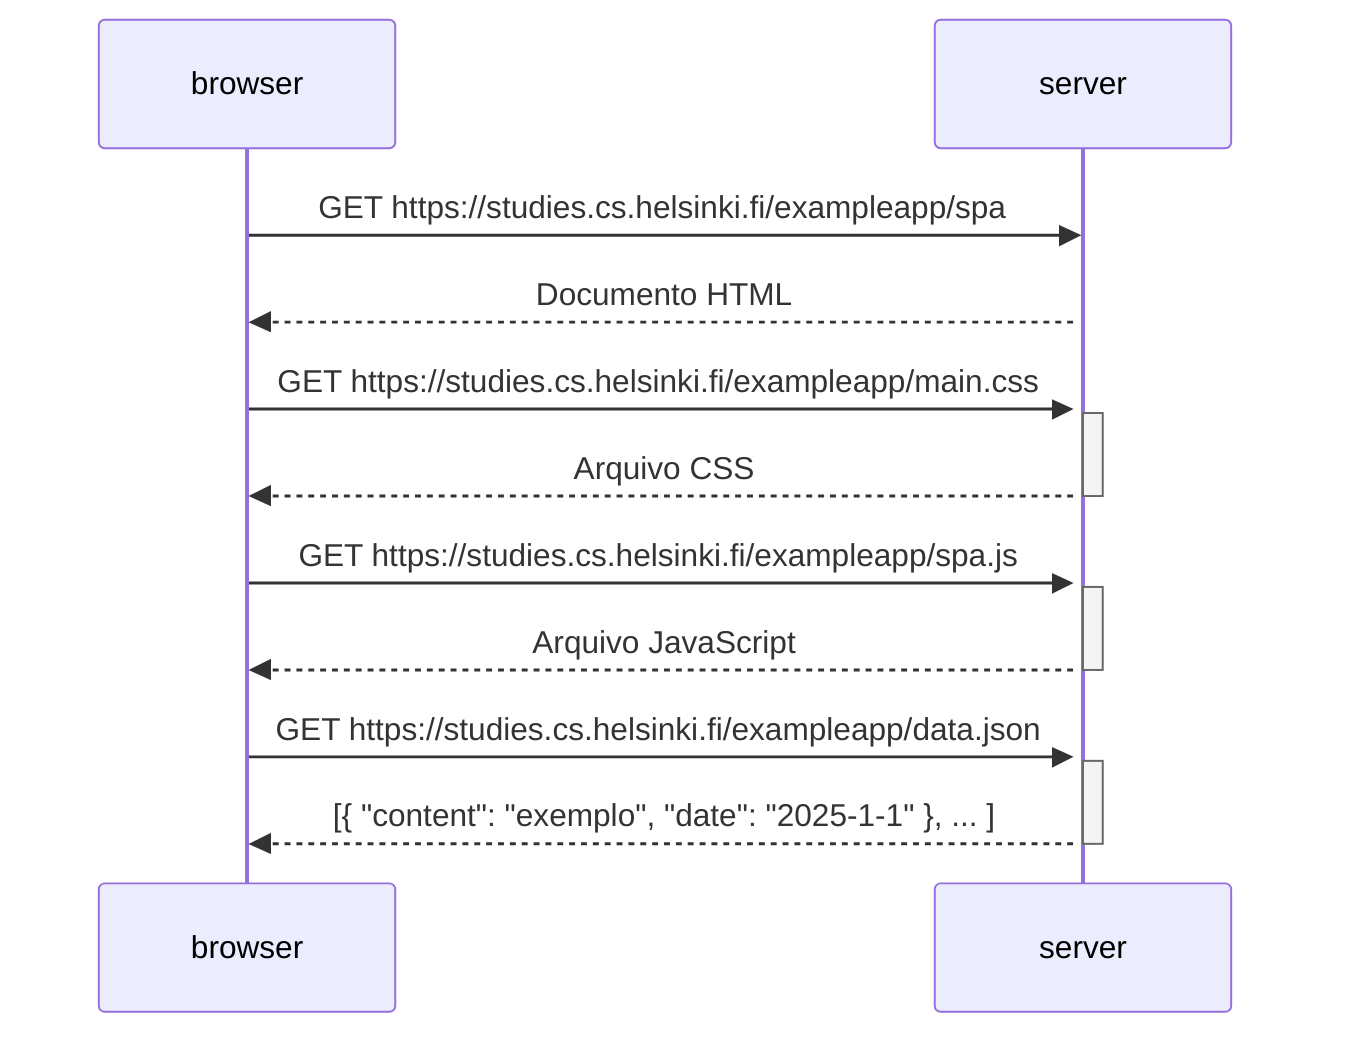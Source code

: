 sequenceDiagram
    participant browser
    participant server

    browser->>server: GET https://studies.cs.helsinki.fi/exampleapp/spa
    activate server
    server-->>browser: Documento HTML 

    browser->>server:  GET https://studies.cs.helsinki.fi/exampleapp/main.css
    activate server
    server-->>browser: Arquivo CSS
    deactivate server

    browser->>server: GET https://studies.cs.helsinki.fi/exampleapp/spa.js
    activate server
    server-->>browser: Arquivo JavaScript
    deactivate server

    browser->>server: GET https://studies.cs.helsinki.fi/exampleapp/data.json
    activate server
    server-->>browser: [{ "content": "exemplo", "date": "2025-1-1" }, ... ]
    deactivate server